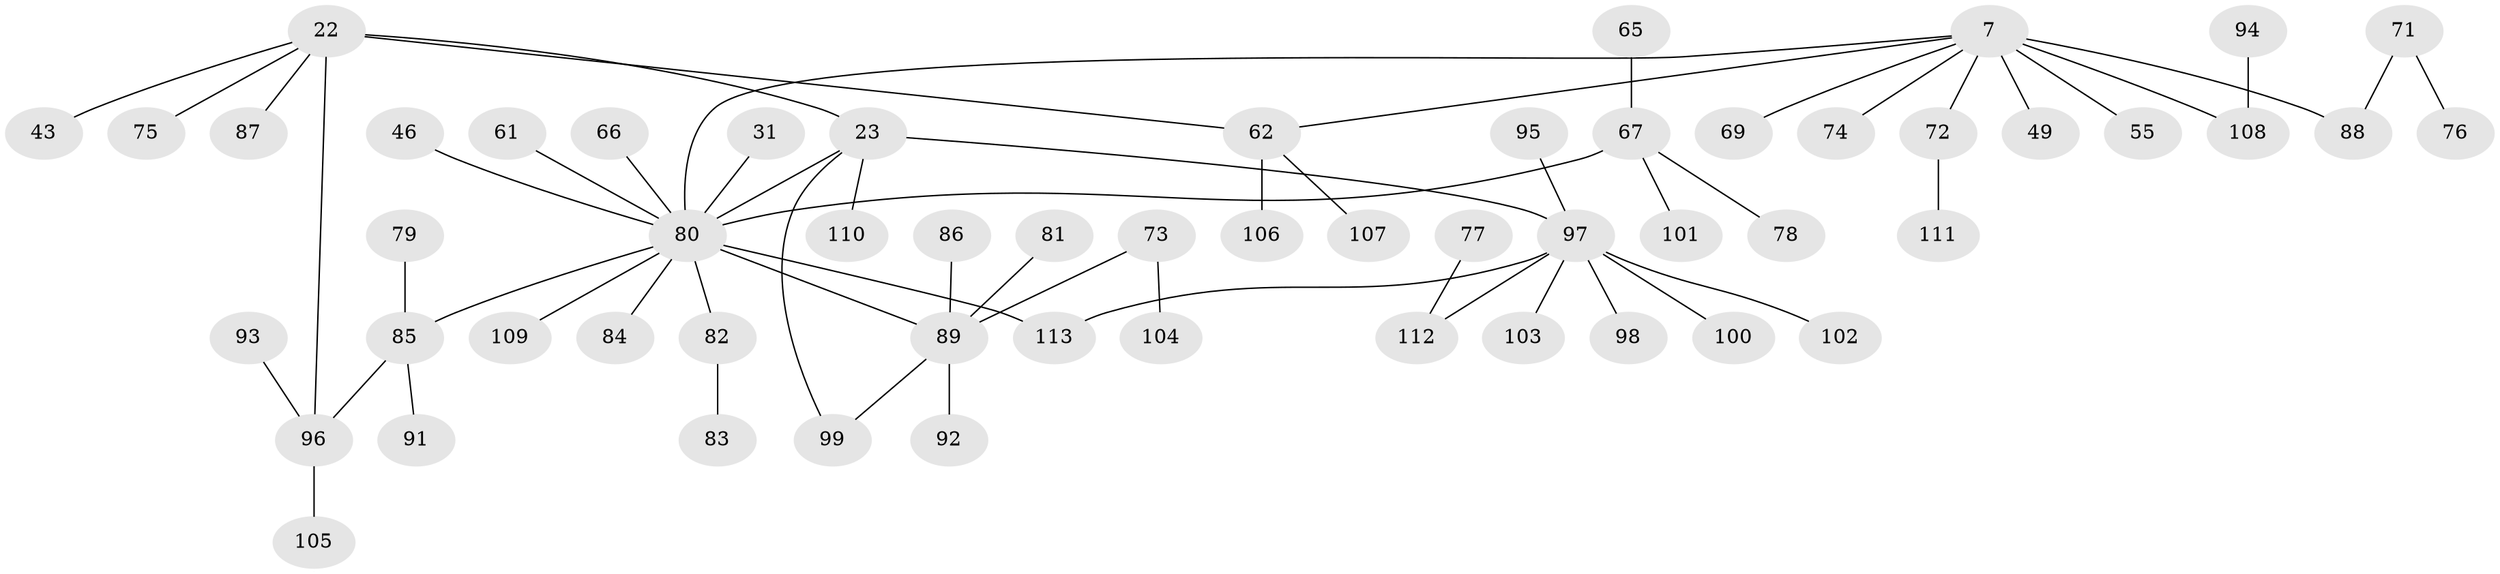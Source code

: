 // original degree distribution, {5: 0.035398230088495575, 6: 0.008849557522123894, 3: 0.18584070796460178, 4: 0.07079646017699115, 8: 0.008849557522123894, 2: 0.23893805309734514, 7: 0.008849557522123894, 1: 0.4424778761061947}
// Generated by graph-tools (version 1.1) at 2025/41/03/09/25 04:41:38]
// undirected, 56 vertices, 59 edges
graph export_dot {
graph [start="1"]
  node [color=gray90,style=filled];
  7 [super="+3"];
  22;
  23 [super="+13+8"];
  31;
  43;
  46 [super="+38"];
  49 [super="+37+47"];
  55 [super="+39"];
  61;
  62 [super="+42"];
  65;
  66;
  67 [super="+40+41"];
  69;
  71 [super="+27"];
  72 [super="+53"];
  73;
  74 [super="+35"];
  75;
  76 [super="+63"];
  77;
  78;
  79;
  80 [super="+24+1+70"];
  81;
  82;
  83;
  84;
  85 [super="+26+50+28"];
  86;
  87;
  88 [super="+18+20+32"];
  89 [super="+54+64"];
  91;
  92;
  93;
  94;
  95;
  96 [super="+68"];
  97 [super="+15+48+17+58+60"];
  98;
  99;
  100;
  101;
  102;
  103;
  104;
  105;
  106;
  107;
  108 [super="+90"];
  109;
  110;
  111;
  112 [super="+29"];
  113;
  7 -- 55 [weight=2];
  7 -- 62;
  7 -- 69;
  7 -- 88;
  7 -- 49;
  7 -- 80;
  7 -- 108;
  7 -- 74;
  7 -- 72;
  22 -- 43;
  22 -- 75;
  22 -- 87;
  22 -- 62 [weight=2];
  22 -- 23;
  22 -- 96;
  23 -- 99;
  23 -- 110;
  23 -- 80 [weight=3];
  23 -- 97;
  31 -- 80;
  46 -- 80;
  61 -- 80;
  62 -- 106;
  62 -- 107;
  65 -- 67;
  66 -- 80;
  67 -- 101;
  67 -- 80;
  67 -- 78;
  71 -- 88;
  71 -- 76;
  72 -- 111;
  73 -- 104;
  73 -- 89;
  77 -- 112;
  79 -- 85;
  80 -- 82;
  80 -- 84;
  80 -- 109;
  80 -- 113;
  80 -- 85;
  80 -- 89;
  81 -- 89;
  82 -- 83;
  85 -- 91;
  85 -- 96;
  86 -- 89;
  89 -- 99;
  89 -- 92;
  93 -- 96;
  94 -- 108;
  95 -- 97;
  96 -- 105;
  97 -- 103;
  97 -- 113;
  97 -- 102;
  97 -- 112;
  97 -- 100;
  97 -- 98;
}

